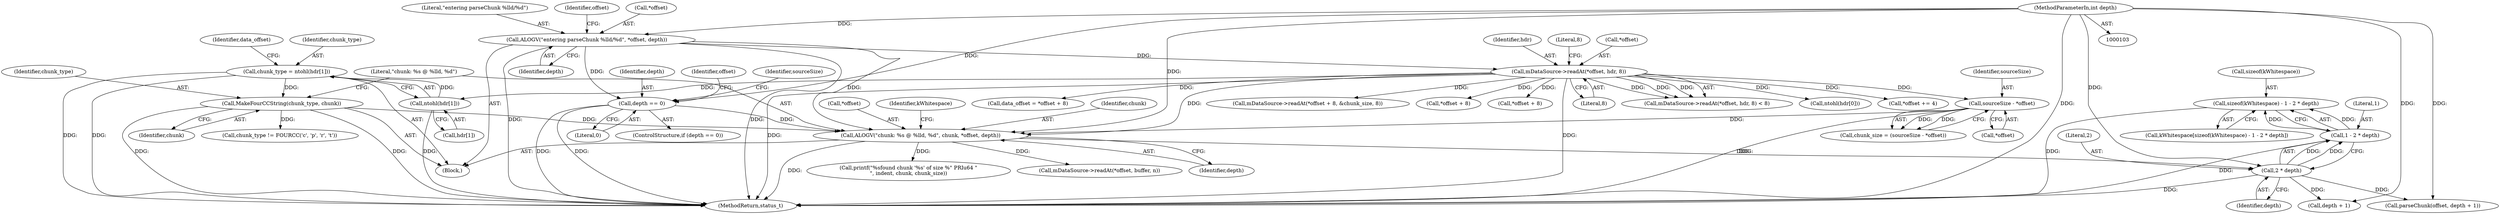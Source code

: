 digraph "0_Android_6fe85f7e15203e48df2cc3e8e1c4bc6ad49dc968@API" {
"1000245" [label="(Call,sizeof(kWhitespace) - 1 - 2 * depth)"];
"1000248" [label="(Call,1 - 2 * depth)"];
"1000250" [label="(Call,2 * depth)"];
"1000229" [label="(Call,ALOGV(\"chunk: %s @ %lld, %d\", chunk, *offset, depth))"];
"1000226" [label="(Call,MakeFourCCString(chunk_type, chunk))"];
"1000132" [label="(Call,chunk_type = ntohl(hdr[1]))"];
"1000134" [label="(Call,ntohl(hdr[1]))"];
"1000115" [label="(Call,mDataSource->readAt(*offset, hdr, 8))"];
"1000107" [label="(Call,ALOGV(\"entering parseChunk %lld/%d\", *offset, depth))"];
"1000105" [label="(MethodParameterIn,int depth)"];
"1000199" [label="(Call,sourceSize - *offset)"];
"1000185" [label="(Call,depth == 0)"];
"1000118" [label="(Identifier,hdr)"];
"1000246" [label="(Call,sizeof(kWhitespace))"];
"1000230" [label="(Literal,\"chunk: %s @ %lld, %d\")"];
"1000134" [label="(Call,ntohl(hdr[1]))"];
"1000119" [label="(Literal,8)"];
"1000114" [label="(Call,mDataSource->readAt(*offset, hdr, 8) < 8)"];
"1000229" [label="(Call,ALOGV(\"chunk: %s @ %lld, %d\", chunk, *offset, depth))"];
"1000115" [label="(Call,mDataSource->readAt(*offset, hdr, 8))"];
"1000127" [label="(Call,ntohl(hdr[0]))"];
"1000249" [label="(Literal,1)"];
"1000120" [label="(Literal,8)"];
"1000234" [label="(Identifier,depth)"];
"1000132" [label="(Call,chunk_type = ntohl(hdr[1]))"];
"1000108" [label="(Literal,\"entering parseChunk %lld/%d\")"];
"1000117" [label="(Identifier,offset)"];
"1000186" [label="(Identifier,depth)"];
"1000213" [label="(Identifier,offset)"];
"1002931" [label="(MethodReturn,status_t)"];
"1000200" [label="(Identifier,sourceSize)"];
"1000211" [label="(Call,*offset += 4)"];
"1000345" [label="(Call,depth + 1)"];
"1000187" [label="(Literal,0)"];
"1000185" [label="(Call,depth == 0)"];
"1000135" [label="(Call,hdr[1])"];
"1000248" [label="(Call,1 - 2 * depth)"];
"1000228" [label="(Identifier,chunk)"];
"1000253" [label="(Call,printf(\"%sfound chunk '%s' of size %\" PRIu64 \"\n\", indent, chunk, chunk_size))"];
"1000139" [label="(Call,data_offset = *offset + 8)"];
"1000226" [label="(Call,MakeFourCCString(chunk_type, chunk))"];
"1000152" [label="(Call,mDataSource->readAt(*offset + 8, &chunk_size, 8))"];
"1000245" [label="(Call,sizeof(kWhitespace) - 1 - 2 * depth)"];
"1000199" [label="(Call,sourceSize - *offset)"];
"1000133" [label="(Identifier,chunk_type)"];
"1000243" [label="(Call,kWhitespace[sizeof(kWhitespace) - 1 - 2 * depth])"];
"1000197" [label="(Call,chunk_size = (sourceSize - *offset))"];
"1000107" [label="(Call,ALOGV(\"entering parseChunk %lld/%d\", *offset, depth))"];
"1000184" [label="(ControlStructure,if (depth == 0))"];
"1000105" [label="(MethodParameterIn,int depth)"];
"1000232" [label="(Call,*offset)"];
"1000227" [label="(Identifier,chunk_type)"];
"1000275" [label="(Call,mDataSource->readAt(*offset, buffer, n))"];
"1000111" [label="(Identifier,depth)"];
"1000116" [label="(Call,*offset)"];
"1000237" [label="(Identifier,kWhitespace)"];
"1000153" [label="(Call,*offset + 8)"];
"1000343" [label="(Call,parseChunk(offset, depth + 1))"];
"1000109" [label="(Call,*offset)"];
"1000106" [label="(Block,)"];
"1000231" [label="(Identifier,chunk)"];
"1000250" [label="(Call,2 * depth)"];
"1000201" [label="(Call,*offset)"];
"1000301" [label="(Call,chunk_type != FOURCC('c', 'p', 'r', 't'))"];
"1000194" [label="(Identifier,sourceSize)"];
"1000141" [label="(Call,*offset + 8)"];
"1000140" [label="(Identifier,data_offset)"];
"1000251" [label="(Literal,2)"];
"1000252" [label="(Identifier,depth)"];
"1000245" -> "1000243"  [label="AST: "];
"1000245" -> "1000248"  [label="CFG: "];
"1000246" -> "1000245"  [label="AST: "];
"1000248" -> "1000245"  [label="AST: "];
"1000243" -> "1000245"  [label="CFG: "];
"1000245" -> "1002931"  [label="DDG: "];
"1000248" -> "1000245"  [label="DDG: "];
"1000248" -> "1000245"  [label="DDG: "];
"1000248" -> "1000250"  [label="CFG: "];
"1000249" -> "1000248"  [label="AST: "];
"1000250" -> "1000248"  [label="AST: "];
"1000248" -> "1002931"  [label="DDG: "];
"1000250" -> "1000248"  [label="DDG: "];
"1000250" -> "1000248"  [label="DDG: "];
"1000250" -> "1000252"  [label="CFG: "];
"1000251" -> "1000250"  [label="AST: "];
"1000252" -> "1000250"  [label="AST: "];
"1000250" -> "1002931"  [label="DDG: "];
"1000229" -> "1000250"  [label="DDG: "];
"1000105" -> "1000250"  [label="DDG: "];
"1000250" -> "1000343"  [label="DDG: "];
"1000250" -> "1000345"  [label="DDG: "];
"1000229" -> "1000106"  [label="AST: "];
"1000229" -> "1000234"  [label="CFG: "];
"1000230" -> "1000229"  [label="AST: "];
"1000231" -> "1000229"  [label="AST: "];
"1000232" -> "1000229"  [label="AST: "];
"1000234" -> "1000229"  [label="AST: "];
"1000237" -> "1000229"  [label="CFG: "];
"1000229" -> "1002931"  [label="DDG: "];
"1000226" -> "1000229"  [label="DDG: "];
"1000199" -> "1000229"  [label="DDG: "];
"1000115" -> "1000229"  [label="DDG: "];
"1000185" -> "1000229"  [label="DDG: "];
"1000107" -> "1000229"  [label="DDG: "];
"1000105" -> "1000229"  [label="DDG: "];
"1000229" -> "1000253"  [label="DDG: "];
"1000229" -> "1000275"  [label="DDG: "];
"1000226" -> "1000106"  [label="AST: "];
"1000226" -> "1000228"  [label="CFG: "];
"1000227" -> "1000226"  [label="AST: "];
"1000228" -> "1000226"  [label="AST: "];
"1000230" -> "1000226"  [label="CFG: "];
"1000226" -> "1002931"  [label="DDG: "];
"1000226" -> "1002931"  [label="DDG: "];
"1000132" -> "1000226"  [label="DDG: "];
"1000226" -> "1000301"  [label="DDG: "];
"1000132" -> "1000106"  [label="AST: "];
"1000132" -> "1000134"  [label="CFG: "];
"1000133" -> "1000132"  [label="AST: "];
"1000134" -> "1000132"  [label="AST: "];
"1000140" -> "1000132"  [label="CFG: "];
"1000132" -> "1002931"  [label="DDG: "];
"1000132" -> "1002931"  [label="DDG: "];
"1000134" -> "1000132"  [label="DDG: "];
"1000134" -> "1000135"  [label="CFG: "];
"1000135" -> "1000134"  [label="AST: "];
"1000134" -> "1002931"  [label="DDG: "];
"1000115" -> "1000134"  [label="DDG: "];
"1000115" -> "1000114"  [label="AST: "];
"1000115" -> "1000119"  [label="CFG: "];
"1000116" -> "1000115"  [label="AST: "];
"1000118" -> "1000115"  [label="AST: "];
"1000119" -> "1000115"  [label="AST: "];
"1000120" -> "1000115"  [label="CFG: "];
"1000115" -> "1002931"  [label="DDG: "];
"1000115" -> "1002931"  [label="DDG: "];
"1000115" -> "1000114"  [label="DDG: "];
"1000115" -> "1000114"  [label="DDG: "];
"1000115" -> "1000114"  [label="DDG: "];
"1000107" -> "1000115"  [label="DDG: "];
"1000115" -> "1000127"  [label="DDG: "];
"1000115" -> "1000139"  [label="DDG: "];
"1000115" -> "1000141"  [label="DDG: "];
"1000115" -> "1000152"  [label="DDG: "];
"1000115" -> "1000153"  [label="DDG: "];
"1000115" -> "1000199"  [label="DDG: "];
"1000115" -> "1000211"  [label="DDG: "];
"1000107" -> "1000106"  [label="AST: "];
"1000107" -> "1000111"  [label="CFG: "];
"1000108" -> "1000107"  [label="AST: "];
"1000109" -> "1000107"  [label="AST: "];
"1000111" -> "1000107"  [label="AST: "];
"1000117" -> "1000107"  [label="CFG: "];
"1000107" -> "1002931"  [label="DDG: "];
"1000107" -> "1002931"  [label="DDG: "];
"1000105" -> "1000107"  [label="DDG: "];
"1000107" -> "1000185"  [label="DDG: "];
"1000105" -> "1000103"  [label="AST: "];
"1000105" -> "1002931"  [label="DDG: "];
"1000105" -> "1000185"  [label="DDG: "];
"1000105" -> "1000343"  [label="DDG: "];
"1000105" -> "1000345"  [label="DDG: "];
"1000199" -> "1000197"  [label="AST: "];
"1000199" -> "1000201"  [label="CFG: "];
"1000200" -> "1000199"  [label="AST: "];
"1000201" -> "1000199"  [label="AST: "];
"1000197" -> "1000199"  [label="CFG: "];
"1000199" -> "1002931"  [label="DDG: "];
"1000199" -> "1000197"  [label="DDG: "];
"1000199" -> "1000197"  [label="DDG: "];
"1000185" -> "1000184"  [label="AST: "];
"1000185" -> "1000187"  [label="CFG: "];
"1000186" -> "1000185"  [label="AST: "];
"1000187" -> "1000185"  [label="AST: "];
"1000194" -> "1000185"  [label="CFG: "];
"1000213" -> "1000185"  [label="CFG: "];
"1000185" -> "1002931"  [label="DDG: "];
"1000185" -> "1002931"  [label="DDG: "];
}
